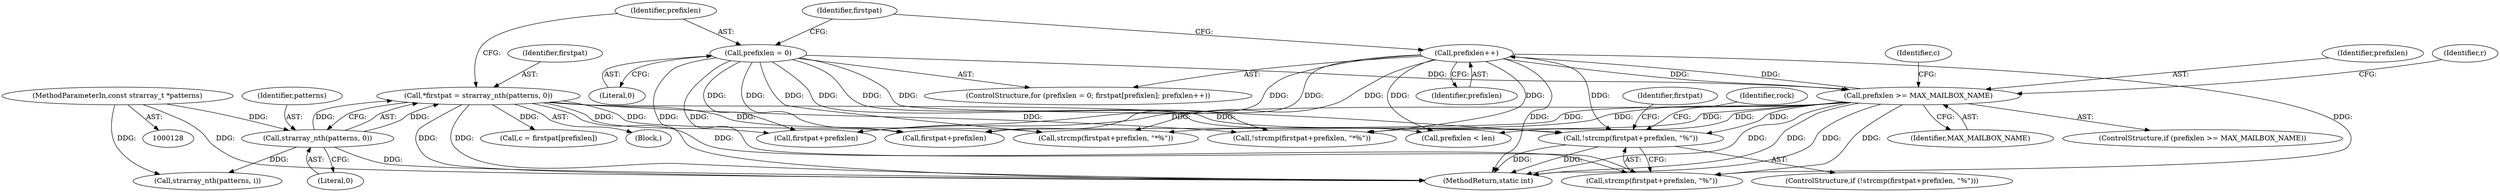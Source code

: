 digraph "0_cyrus-imapd_6bd33275368edfa71ae117de895488584678ac79@API" {
"1000416" [label="(Call,!strcmp(firstpat+prefixlen, \"%\"))"];
"1000323" [label="(Call,*firstpat = strarray_nth(patterns, 0))"];
"1000325" [label="(Call,strarray_nth(patterns, 0))"];
"1000130" [label="(MethodParameterIn,const strarray_t *patterns)"];
"1000335" [label="(Call,prefixlen++)"];
"1000339" [label="(Call,prefixlen >= MAX_MAILBOX_NAME)"];
"1000329" [label="(Call,prefixlen = 0)"];
"1000339" [label="(Call,prefixlen >= MAX_MAILBOX_NAME)"];
"1000430" [label="(Call,firstpat+prefixlen)"];
"1000324" [label="(Identifier,firstpat)"];
"1000323" [label="(Call,*firstpat = strarray_nth(patterns, 0))"];
"1000349" [label="(Identifier,c)"];
"1000330" [label="(Identifier,prefixlen)"];
"1000327" [label="(Literal,0)"];
"1000329" [label="(Call,prefixlen = 0)"];
"1000340" [label="(Identifier,prefixlen)"];
"1000415" [label="(ControlStructure,if (!strcmp(firstpat+prefixlen, \"%\")))"];
"1000431" [label="(Identifier,firstpat)"];
"1000626" [label="(Call,prefixlen < len)"];
"1000424" [label="(Identifier,rock)"];
"1000335" [label="(Call,prefixlen++)"];
"1000336" [label="(Identifier,prefixlen)"];
"1000417" [label="(Call,strcmp(firstpat+prefixlen, \"%\"))"];
"1000418" [label="(Call,firstpat+prefixlen)"];
"1000131" [label="(Block,)"];
"1000331" [label="(Literal,0)"];
"1000429" [label="(Call,strcmp(firstpat+prefixlen, \"*%\"))"];
"1000416" [label="(Call,!strcmp(firstpat+prefixlen, \"%\"))"];
"1000341" [label="(Identifier,MAX_MAILBOX_NAME)"];
"1000338" [label="(ControlStructure,if (prefixlen >= MAX_MAILBOX_NAME))"];
"1000328" [label="(ControlStructure,for (prefixlen = 0; firstpat[prefixlen]; prefixlen++))"];
"1000772" [label="(MethodReturn,static int)"];
"1000333" [label="(Identifier,firstpat)"];
"1000368" [label="(Call,strarray_nth(patterns, i))"];
"1000428" [label="(Call,!strcmp(firstpat+prefixlen, \"*%\"))"];
"1000326" [label="(Identifier,patterns)"];
"1000344" [label="(Identifier,r)"];
"1000348" [label="(Call,c = firstpat[prefixlen])"];
"1000325" [label="(Call,strarray_nth(patterns, 0))"];
"1000130" [label="(MethodParameterIn,const strarray_t *patterns)"];
"1000416" -> "1000415"  [label="AST: "];
"1000416" -> "1000417"  [label="CFG: "];
"1000417" -> "1000416"  [label="AST: "];
"1000424" -> "1000416"  [label="CFG: "];
"1000431" -> "1000416"  [label="CFG: "];
"1000416" -> "1000772"  [label="DDG: "];
"1000416" -> "1000772"  [label="DDG: "];
"1000323" -> "1000416"  [label="DDG: "];
"1000335" -> "1000416"  [label="DDG: "];
"1000329" -> "1000416"  [label="DDG: "];
"1000339" -> "1000416"  [label="DDG: "];
"1000323" -> "1000131"  [label="AST: "];
"1000323" -> "1000325"  [label="CFG: "];
"1000324" -> "1000323"  [label="AST: "];
"1000325" -> "1000323"  [label="AST: "];
"1000330" -> "1000323"  [label="CFG: "];
"1000323" -> "1000772"  [label="DDG: "];
"1000323" -> "1000772"  [label="DDG: "];
"1000325" -> "1000323"  [label="DDG: "];
"1000325" -> "1000323"  [label="DDG: "];
"1000323" -> "1000348"  [label="DDG: "];
"1000323" -> "1000417"  [label="DDG: "];
"1000323" -> "1000418"  [label="DDG: "];
"1000323" -> "1000428"  [label="DDG: "];
"1000323" -> "1000429"  [label="DDG: "];
"1000323" -> "1000430"  [label="DDG: "];
"1000325" -> "1000327"  [label="CFG: "];
"1000326" -> "1000325"  [label="AST: "];
"1000327" -> "1000325"  [label="AST: "];
"1000325" -> "1000772"  [label="DDG: "];
"1000130" -> "1000325"  [label="DDG: "];
"1000325" -> "1000368"  [label="DDG: "];
"1000130" -> "1000128"  [label="AST: "];
"1000130" -> "1000772"  [label="DDG: "];
"1000130" -> "1000368"  [label="DDG: "];
"1000335" -> "1000328"  [label="AST: "];
"1000335" -> "1000336"  [label="CFG: "];
"1000336" -> "1000335"  [label="AST: "];
"1000333" -> "1000335"  [label="CFG: "];
"1000335" -> "1000772"  [label="DDG: "];
"1000339" -> "1000335"  [label="DDG: "];
"1000335" -> "1000339"  [label="DDG: "];
"1000335" -> "1000417"  [label="DDG: "];
"1000335" -> "1000418"  [label="DDG: "];
"1000335" -> "1000428"  [label="DDG: "];
"1000335" -> "1000429"  [label="DDG: "];
"1000335" -> "1000430"  [label="DDG: "];
"1000335" -> "1000626"  [label="DDG: "];
"1000339" -> "1000338"  [label="AST: "];
"1000339" -> "1000341"  [label="CFG: "];
"1000340" -> "1000339"  [label="AST: "];
"1000341" -> "1000339"  [label="AST: "];
"1000344" -> "1000339"  [label="CFG: "];
"1000349" -> "1000339"  [label="CFG: "];
"1000339" -> "1000772"  [label="DDG: "];
"1000339" -> "1000772"  [label="DDG: "];
"1000339" -> "1000772"  [label="DDG: "];
"1000329" -> "1000339"  [label="DDG: "];
"1000339" -> "1000417"  [label="DDG: "];
"1000339" -> "1000418"  [label="DDG: "];
"1000339" -> "1000428"  [label="DDG: "];
"1000339" -> "1000429"  [label="DDG: "];
"1000339" -> "1000430"  [label="DDG: "];
"1000339" -> "1000626"  [label="DDG: "];
"1000329" -> "1000328"  [label="AST: "];
"1000329" -> "1000331"  [label="CFG: "];
"1000330" -> "1000329"  [label="AST: "];
"1000331" -> "1000329"  [label="AST: "];
"1000333" -> "1000329"  [label="CFG: "];
"1000329" -> "1000772"  [label="DDG: "];
"1000329" -> "1000417"  [label="DDG: "];
"1000329" -> "1000418"  [label="DDG: "];
"1000329" -> "1000428"  [label="DDG: "];
"1000329" -> "1000429"  [label="DDG: "];
"1000329" -> "1000430"  [label="DDG: "];
"1000329" -> "1000626"  [label="DDG: "];
}
